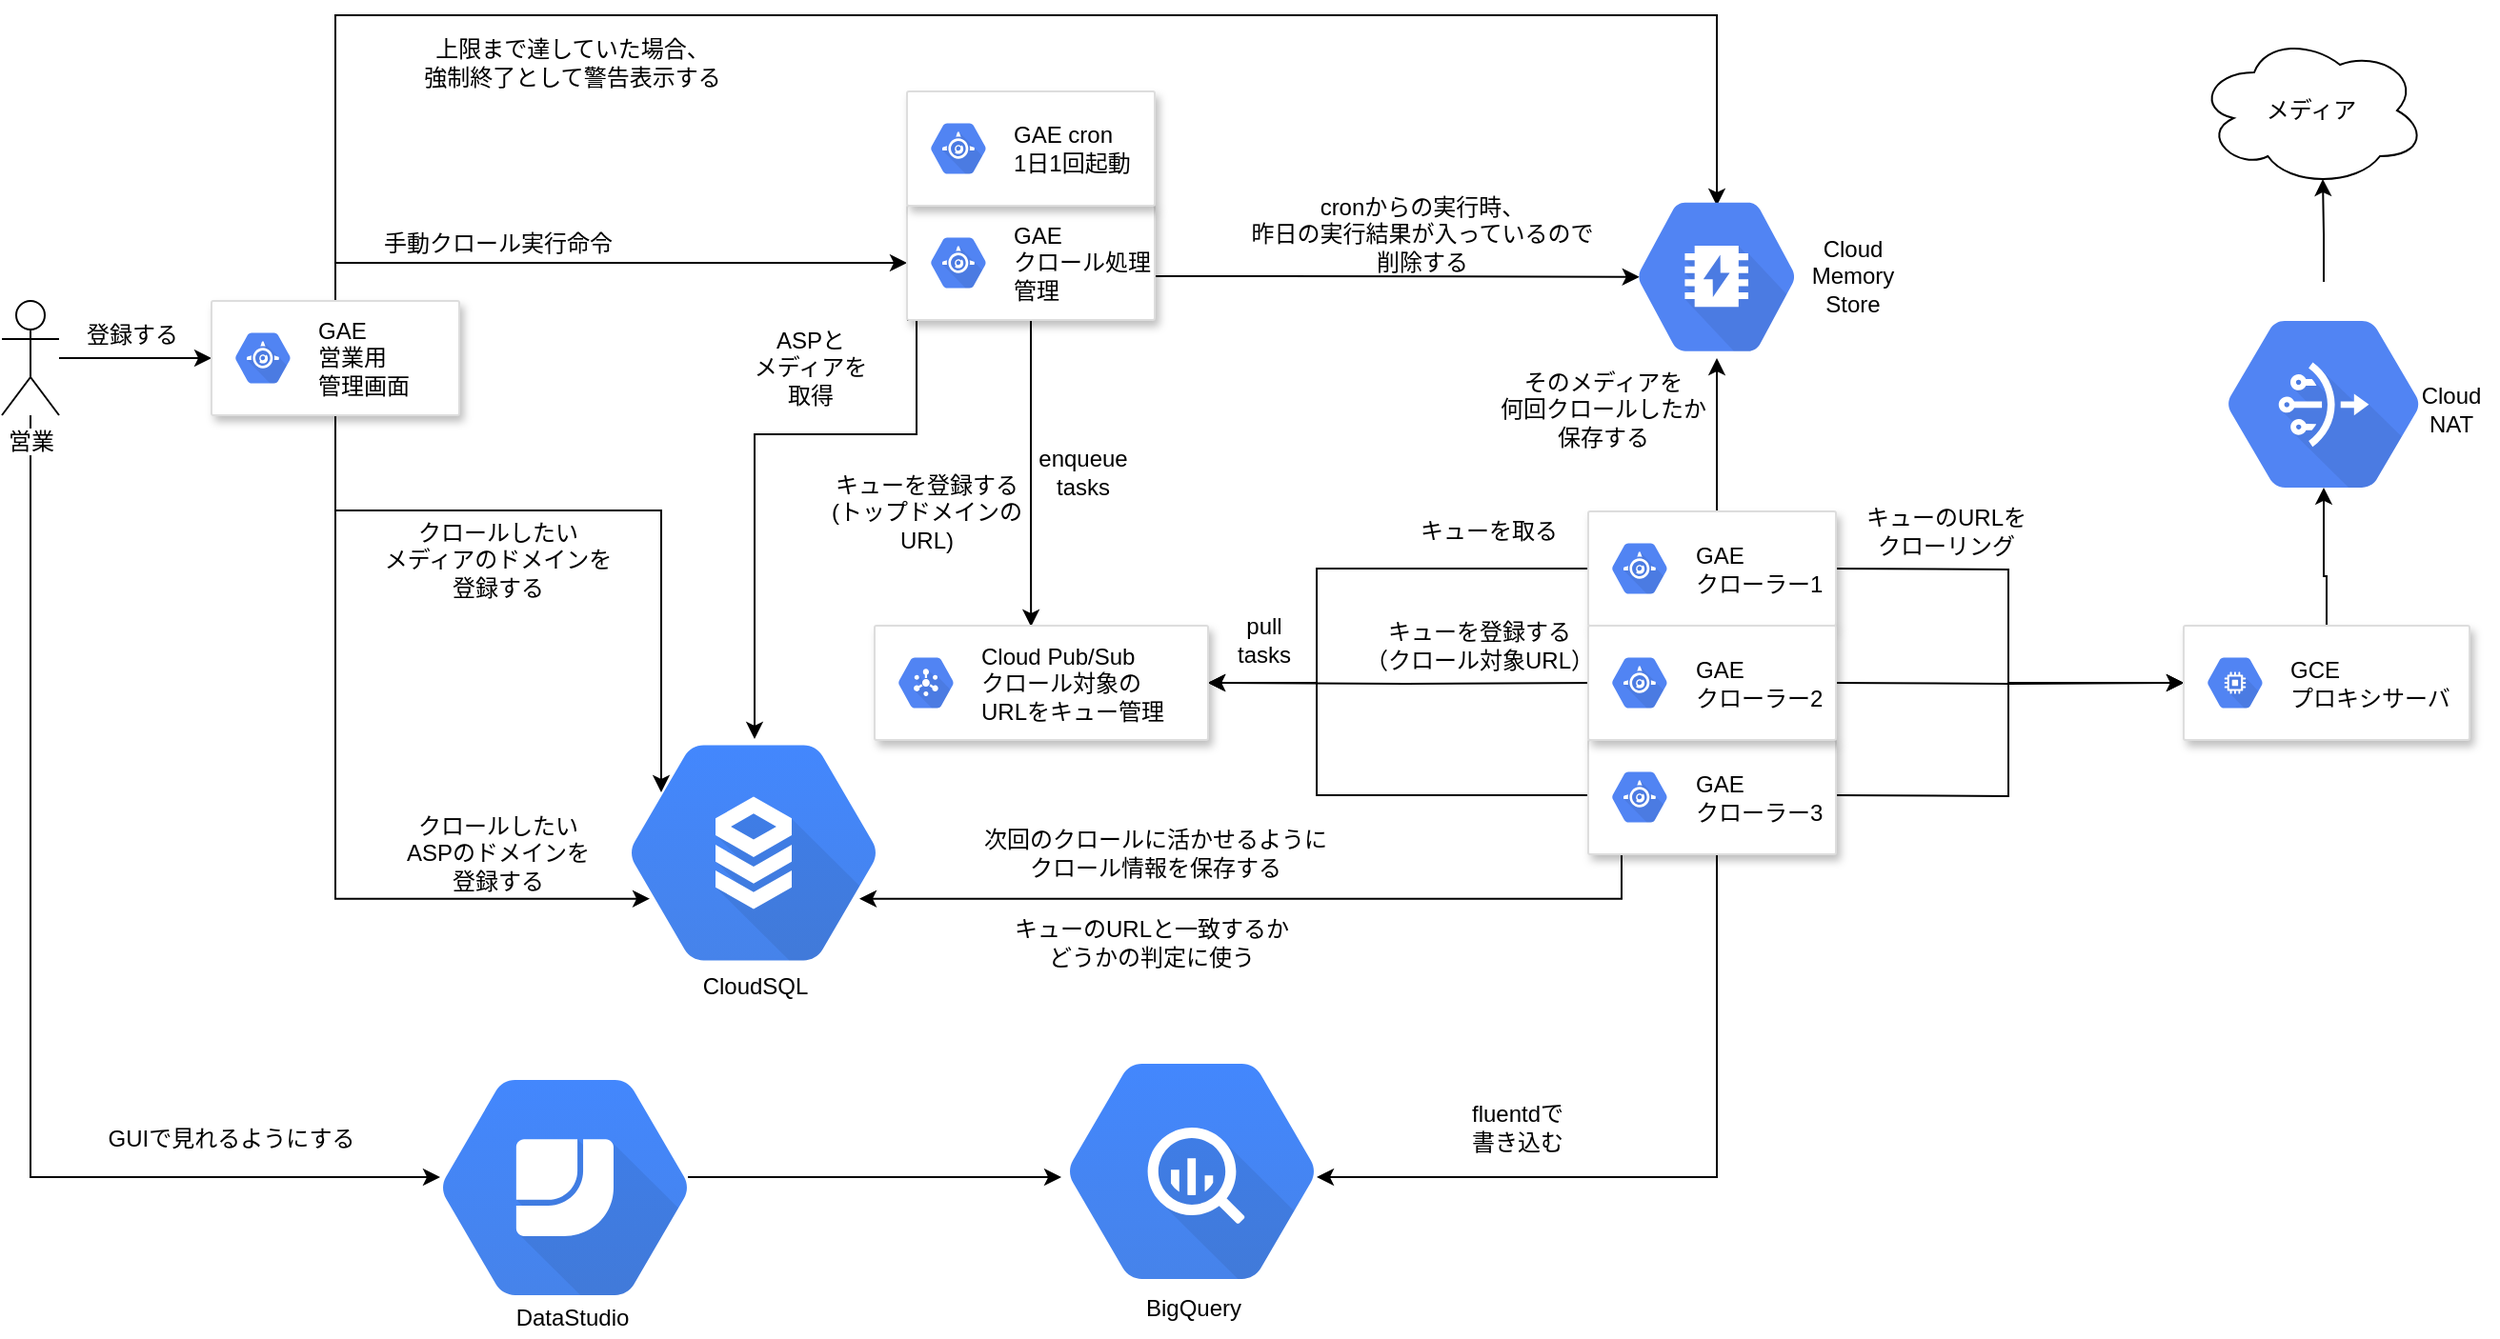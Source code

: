 <mxfile version="12.6.6" type="github">
  <diagram id="E8VWyrnDabmsOFFXzIdR" name="Page-1">
    <mxGraphModel dx="2239" dy="1862" grid="1" gridSize="10" guides="1" tooltips="1" connect="1" arrows="1" fold="1" page="1" pageScale="1" pageWidth="827" pageHeight="1169" math="0" shadow="0">
      <root>
        <mxCell id="0"/>
        <mxCell id="1" parent="0"/>
        <mxCell id="G1gDlCIY-DG2FSS1MBPs-1" style="edgeStyle=orthogonalEdgeStyle;rounded=0;orthogonalLoop=1;jettySize=auto;html=1;entryX=0;entryY=0.7;entryDx=0;entryDy=0;startArrow=none;startFill=0;exitX=0.5;exitY=1;exitDx=0;exitDy=0;" parent="1" source="G1gDlCIY-DG2FSS1MBPs-52" edge="1">
          <mxGeometry relative="1" as="geometry">
            <Array as="points">
              <mxPoint x="115" y="364"/>
            </Array>
            <mxPoint x="160" y="120" as="sourcePoint"/>
            <mxPoint x="280" y="363.85" as="targetPoint"/>
          </mxGeometry>
        </mxCell>
        <mxCell id="G1gDlCIY-DG2FSS1MBPs-3" style="edgeStyle=orthogonalEdgeStyle;rounded=0;orthogonalLoop=1;jettySize=auto;html=1;entryX=0;entryY=0.5;entryDx=0;entryDy=0;startArrow=none;startFill=0;" parent="1" source="G1gDlCIY-DG2FSS1MBPs-4" edge="1">
          <mxGeometry relative="1" as="geometry">
            <Array as="points">
              <mxPoint x="-45" y="510"/>
            </Array>
            <mxPoint x="170" y="510" as="targetPoint"/>
          </mxGeometry>
        </mxCell>
        <mxCell id="G1gDlCIY-DG2FSS1MBPs-77" style="edgeStyle=orthogonalEdgeStyle;rounded=0;orthogonalLoop=1;jettySize=auto;html=1;entryX=0;entryY=0.5;entryDx=0;entryDy=0;" parent="1" source="G1gDlCIY-DG2FSS1MBPs-4" target="G1gDlCIY-DG2FSS1MBPs-52" edge="1">
          <mxGeometry relative="1" as="geometry"/>
        </mxCell>
        <mxCell id="G1gDlCIY-DG2FSS1MBPs-4" value="営業" style="shape=umlActor;verticalLabelPosition=bottom;labelBackgroundColor=#ffffff;verticalAlign=top;html=1;outlineConnect=0;" parent="1" vertex="1">
          <mxGeometry x="-60" y="50" width="30" height="60" as="geometry"/>
        </mxCell>
        <mxCell id="G1gDlCIY-DG2FSS1MBPs-5" style="edgeStyle=orthogonalEdgeStyle;rounded=0;orthogonalLoop=1;jettySize=auto;html=1;entryX=0.469;entryY=0.008;entryDx=0;entryDy=0;entryPerimeter=0;exitX=0.5;exitY=1;exitDx=0;exitDy=0;" parent="1" source="G1gDlCIY-DG2FSS1MBPs-58" target="G1gDlCIY-DG2FSS1MBPs-62" edge="1">
          <mxGeometry relative="1" as="geometry">
            <mxPoint x="480" y="110" as="sourcePoint"/>
            <mxPoint x="480" y="210" as="targetPoint"/>
          </mxGeometry>
        </mxCell>
        <mxCell id="G1gDlCIY-DG2FSS1MBPs-6" style="edgeStyle=orthogonalEdgeStyle;rounded=0;orthogonalLoop=1;jettySize=auto;html=1;startArrow=none;startFill=0;exitX=0;exitY=1;exitDx=0;exitDy=0;" parent="1" source="G1gDlCIY-DG2FSS1MBPs-58" edge="1">
          <mxGeometry relative="1" as="geometry">
            <mxPoint x="420" y="80" as="sourcePoint"/>
            <mxPoint x="335" y="280" as="targetPoint"/>
            <Array as="points">
              <mxPoint x="420" y="60"/>
              <mxPoint x="420" y="120"/>
              <mxPoint x="335" y="120"/>
            </Array>
          </mxGeometry>
        </mxCell>
        <mxCell id="G1gDlCIY-DG2FSS1MBPs-8" value="ASPと&lt;br&gt;メディアを&lt;br&gt;取得" style="text;html=1;align=center;verticalAlign=middle;resizable=0;points=[];autosize=1;" parent="1" vertex="1">
          <mxGeometry x="329" y="60" width="70" height="50" as="geometry"/>
        </mxCell>
        <mxCell id="G1gDlCIY-DG2FSS1MBPs-9" value="メディア" style="ellipse;shape=cloud;whiteSpace=wrap;html=1;" parent="1" vertex="1">
          <mxGeometry x="1092" y="-90" width="120" height="80" as="geometry"/>
        </mxCell>
        <mxCell id="G1gDlCIY-DG2FSS1MBPs-11" style="edgeStyle=orthogonalEdgeStyle;rounded=0;orthogonalLoop=1;jettySize=auto;html=1;entryX=-0.031;entryY=0.527;entryDx=0;entryDy=0;startArrow=none;startFill=0;entryPerimeter=0;exitX=1;exitY=0.451;exitDx=0;exitDy=0;exitPerimeter=0;" parent="1" source="G1gDlCIY-DG2FSS1MBPs-107" target="G1gDlCIY-DG2FSS1MBPs-105" edge="1">
          <mxGeometry relative="1" as="geometry">
            <Array as="points"/>
            <mxPoint x="320" y="510" as="sourcePoint"/>
            <mxPoint x="510" y="510" as="targetPoint"/>
          </mxGeometry>
        </mxCell>
        <mxCell id="G1gDlCIY-DG2FSS1MBPs-13" value="GUIで見れるようにする" style="text;html=1;align=center;verticalAlign=middle;resizable=0;points=[];autosize=1;" parent="1" vertex="1">
          <mxGeometry x="-10" y="480" width="140" height="20" as="geometry"/>
        </mxCell>
        <mxCell id="G1gDlCIY-DG2FSS1MBPs-16" style="edgeStyle=orthogonalEdgeStyle;rounded=0;orthogonalLoop=1;jettySize=auto;html=1;entryX=0;entryY=0.5;entryDx=0;entryDy=0;startArrow=none;startFill=0;" parent="1" target="G1gDlCIY-DG2FSS1MBPs-97" edge="1">
          <mxGeometry relative="1" as="geometry">
            <mxPoint x="900" y="309.5" as="sourcePoint"/>
          </mxGeometry>
        </mxCell>
        <mxCell id="G1gDlCIY-DG2FSS1MBPs-17" style="edgeStyle=orthogonalEdgeStyle;rounded=0;orthogonalLoop=1;jettySize=auto;html=1;startArrow=none;startFill=0;" parent="1" edge="1">
          <mxGeometry relative="1" as="geometry">
            <Array as="points">
              <mxPoint x="840" y="510"/>
            </Array>
            <mxPoint x="840" y="339.5" as="sourcePoint"/>
            <mxPoint x="630" y="510" as="targetPoint"/>
          </mxGeometry>
        </mxCell>
        <mxCell id="G1gDlCIY-DG2FSS1MBPs-20" style="edgeStyle=orthogonalEdgeStyle;rounded=0;orthogonalLoop=1;jettySize=auto;html=1;entryX=1;entryY=0.7;entryDx=0;entryDy=0;startArrow=none;startFill=0;" parent="1" edge="1">
          <mxGeometry relative="1" as="geometry">
            <Array as="points">
              <mxPoint x="790" y="364"/>
            </Array>
            <mxPoint x="790" y="339.5" as="sourcePoint"/>
            <mxPoint x="390" y="363.85" as="targetPoint"/>
          </mxGeometry>
        </mxCell>
        <mxCell id="G1gDlCIY-DG2FSS1MBPs-68" style="edgeStyle=orthogonalEdgeStyle;rounded=0;orthogonalLoop=1;jettySize=auto;html=1;entryX=1;entryY=0.5;entryDx=0;entryDy=0;" parent="1" target="G1gDlCIY-DG2FSS1MBPs-62" edge="1">
          <mxGeometry relative="1" as="geometry">
            <mxPoint x="780" y="309.5" as="sourcePoint"/>
            <Array as="points">
              <mxPoint x="630" y="310"/>
              <mxPoint x="630" y="251"/>
            </Array>
          </mxGeometry>
        </mxCell>
        <mxCell id="G1gDlCIY-DG2FSS1MBPs-26" value="キューを登録する&lt;br&gt;(トップドメインの&lt;br&gt;URL)" style="text;html=1;align=center;verticalAlign=middle;resizable=0;points=[];autosize=1;" parent="1" vertex="1">
          <mxGeometry x="370" y="136" width="110" height="50" as="geometry"/>
        </mxCell>
        <mxCell id="G1gDlCIY-DG2FSS1MBPs-27" style="edgeStyle=orthogonalEdgeStyle;rounded=0;orthogonalLoop=1;jettySize=auto;html=1;entryX=0;entryY=0.5;entryDx=0;entryDy=0;startArrow=none;startFill=0;" parent="1" target="G1gDlCIY-DG2FSS1MBPs-97" edge="1">
          <mxGeometry relative="1" as="geometry">
            <mxPoint x="900" y="190.5" as="sourcePoint"/>
          </mxGeometry>
        </mxCell>
        <mxCell id="G1gDlCIY-DG2FSS1MBPs-67" style="edgeStyle=orthogonalEdgeStyle;rounded=0;orthogonalLoop=1;jettySize=auto;html=1;entryX=1;entryY=0.5;entryDx=0;entryDy=0;" parent="1" target="G1gDlCIY-DG2FSS1MBPs-62" edge="1">
          <mxGeometry relative="1" as="geometry">
            <mxPoint x="780" y="190.5" as="sourcePoint"/>
            <Array as="points">
              <mxPoint x="630" y="191"/>
              <mxPoint x="630" y="251"/>
            </Array>
          </mxGeometry>
        </mxCell>
        <mxCell id="G1gDlCIY-DG2FSS1MBPs-76" style="edgeStyle=orthogonalEdgeStyle;rounded=0;orthogonalLoop=1;jettySize=auto;html=1;" parent="1" edge="1">
          <mxGeometry relative="1" as="geometry">
            <mxPoint x="840" y="160.5" as="sourcePoint"/>
            <mxPoint x="840" y="80" as="targetPoint"/>
          </mxGeometry>
        </mxCell>
        <mxCell id="G1gDlCIY-DG2FSS1MBPs-30" style="edgeStyle=orthogonalEdgeStyle;rounded=0;orthogonalLoop=1;jettySize=auto;html=1;entryX=0;entryY=0.5;entryDx=0;entryDy=0;startArrow=none;startFill=0;" parent="1" target="G1gDlCIY-DG2FSS1MBPs-97" edge="1">
          <mxGeometry relative="1" as="geometry">
            <mxPoint x="900" y="250.5" as="sourcePoint"/>
          </mxGeometry>
        </mxCell>
        <mxCell id="G1gDlCIY-DG2FSS1MBPs-65" style="edgeStyle=orthogonalEdgeStyle;rounded=0;orthogonalLoop=1;jettySize=auto;html=1;entryX=1;entryY=0.5;entryDx=0;entryDy=0;" parent="1" target="G1gDlCIY-DG2FSS1MBPs-62" edge="1">
          <mxGeometry relative="1" as="geometry">
            <mxPoint x="780" y="250.5" as="sourcePoint"/>
          </mxGeometry>
        </mxCell>
        <mxCell id="G1gDlCIY-DG2FSS1MBPs-33" value="キューを取る" style="text;html=1;align=center;verticalAlign=middle;resizable=0;points=[];autosize=1;" parent="1" vertex="1">
          <mxGeometry x="675" y="160.5" width="90" height="20" as="geometry"/>
        </mxCell>
        <mxCell id="G1gDlCIY-DG2FSS1MBPs-34" value="キューを登録する&lt;br&gt;（クロール対象URL）" style="text;html=1;align=center;verticalAlign=middle;resizable=0;points=[];autosize=1;" parent="1" vertex="1">
          <mxGeometry x="645" y="215.5" width="140" height="30" as="geometry"/>
        </mxCell>
        <mxCell id="G1gDlCIY-DG2FSS1MBPs-39" value="そのメディアを&lt;br&gt;何回クロールしたか&lt;br&gt;保存する" style="text;html=1;align=center;verticalAlign=middle;resizable=0;points=[];autosize=1;" parent="1" vertex="1">
          <mxGeometry x="720" y="82" width="120" height="50" as="geometry"/>
        </mxCell>
        <mxCell id="G1gDlCIY-DG2FSS1MBPs-40" value="キューのURLを&lt;br&gt;クローリング" style="text;html=1;align=center;verticalAlign=middle;resizable=0;points=[];autosize=1;" parent="1" vertex="1">
          <mxGeometry x="910" y="155.5" width="100" height="30" as="geometry"/>
        </mxCell>
        <mxCell id="G1gDlCIY-DG2FSS1MBPs-41" value="fluentdで&lt;br&gt;書き込む" style="text;html=1;align=center;verticalAlign=middle;resizable=0;points=[];autosize=1;" parent="1" vertex="1">
          <mxGeometry x="705" y="469" width="60" height="30" as="geometry"/>
        </mxCell>
        <mxCell id="G1gDlCIY-DG2FSS1MBPs-44" value="クロールしたい&lt;br&gt;メディアのドメインを&lt;br&gt;登録する" style="text;html=1;align=center;verticalAlign=middle;resizable=0;points=[];autosize=1;" parent="1" vertex="1">
          <mxGeometry x="135" y="160.5" width="130" height="50" as="geometry"/>
        </mxCell>
        <mxCell id="G1gDlCIY-DG2FSS1MBPs-45" value="クロールしたい&lt;br&gt;ASPのドメインを&lt;br&gt;登録する" style="text;html=1;align=center;verticalAlign=middle;resizable=0;points=[];autosize=1;" parent="1" vertex="1">
          <mxGeometry x="145" y="314.75" width="110" height="50" as="geometry"/>
        </mxCell>
        <mxCell id="G1gDlCIY-DG2FSS1MBPs-47" value="登録する" style="text;html=1;align=center;verticalAlign=middle;resizable=0;points=[];autosize=1;" parent="1" vertex="1">
          <mxGeometry x="-22" y="58" width="60" height="20" as="geometry"/>
        </mxCell>
        <mxCell id="G1gDlCIY-DG2FSS1MBPs-48" value="次回のクロールに活かせるように&lt;br&gt;クロール情報を保存する" style="text;html=1;align=center;verticalAlign=middle;resizable=0;points=[];autosize=1;" parent="1" vertex="1">
          <mxGeometry x="450" y="324.75" width="190" height="30" as="geometry"/>
        </mxCell>
        <mxCell id="G1gDlCIY-DG2FSS1MBPs-69" style="edgeStyle=orthogonalEdgeStyle;rounded=0;orthogonalLoop=1;jettySize=auto;html=1;entryX=0;entryY=0.5;entryDx=0;entryDy=0;" parent="1" source="G1gDlCIY-DG2FSS1MBPs-52" target="G1gDlCIY-DG2FSS1MBPs-58" edge="1">
          <mxGeometry relative="1" as="geometry">
            <Array as="points">
              <mxPoint x="115" y="30"/>
            </Array>
          </mxGeometry>
        </mxCell>
        <mxCell id="G1gDlCIY-DG2FSS1MBPs-78" style="edgeStyle=orthogonalEdgeStyle;rounded=0;orthogonalLoop=1;jettySize=auto;html=1;entryX=0.124;entryY=0.219;entryDx=0;entryDy=0;entryPerimeter=0;" parent="1" source="G1gDlCIY-DG2FSS1MBPs-52" target="G1gDlCIY-DG2FSS1MBPs-54" edge="1">
          <mxGeometry relative="1" as="geometry">
            <Array as="points">
              <mxPoint x="115" y="160"/>
              <mxPoint x="286" y="160"/>
            </Array>
          </mxGeometry>
        </mxCell>
        <mxCell id="G1gDlCIY-DG2FSS1MBPs-81" style="edgeStyle=orthogonalEdgeStyle;rounded=0;orthogonalLoop=1;jettySize=auto;html=1;entryX=0.5;entryY=0;entryDx=0;entryDy=0;" parent="1" source="G1gDlCIY-DG2FSS1MBPs-52" edge="1">
          <mxGeometry relative="1" as="geometry">
            <mxPoint x="840" as="targetPoint"/>
            <Array as="points">
              <mxPoint x="115" y="-100"/>
              <mxPoint x="840" y="-100"/>
            </Array>
          </mxGeometry>
        </mxCell>
        <mxCell id="G1gDlCIY-DG2FSS1MBPs-52" value="" style="strokeColor=#dddddd;shadow=1;strokeWidth=1;rounded=1;absoluteArcSize=1;arcSize=2;" parent="1" vertex="1">
          <mxGeometry x="50" y="50" width="130" height="60" as="geometry"/>
        </mxCell>
        <mxCell id="G1gDlCIY-DG2FSS1MBPs-53" value="&lt;font color=&quot;#000000&quot;&gt;GAE&lt;br&gt;営業用&lt;br&gt;管理画面&lt;br&gt;&lt;/font&gt;" style="dashed=0;connectable=0;html=1;fillColor=#5184F3;strokeColor=none;shape=mxgraph.gcp2.hexIcon;prIcon=app_engine;part=1;labelPosition=right;verticalLabelPosition=middle;align=left;verticalAlign=middle;spacingLeft=5;fontColor=#999999;fontSize=12;" parent="G1gDlCIY-DG2FSS1MBPs-52" vertex="1">
          <mxGeometry y="0.5" width="44" height="39" relative="1" as="geometry">
            <mxPoint x="5" y="-19.5" as="offset"/>
          </mxGeometry>
        </mxCell>
        <mxCell id="G1gDlCIY-DG2FSS1MBPs-54" value="" style="shape=mxgraph.gcp.storage_databases.cloud_sql;html=1;fillColor=#4387FD;gradientColor=#4683EA;strokeColor=none;verticalLabelPosition=bottom;verticalAlign=top;align=center;" parent="1" vertex="1">
          <mxGeometry x="270" y="283.25" width="129" height="113" as="geometry"/>
        </mxCell>
        <mxCell id="G1gDlCIY-DG2FSS1MBPs-55" value="CloudSQL" style="text;html=1;align=center;verticalAlign=middle;resizable=0;points=[];autosize=1;" parent="1" vertex="1">
          <mxGeometry x="300" y="400" width="70" height="20" as="geometry"/>
        </mxCell>
        <mxCell id="G1gDlCIY-DG2FSS1MBPs-89" style="edgeStyle=orthogonalEdgeStyle;rounded=0;orthogonalLoop=1;jettySize=auto;html=1;entryX=0.175;entryY=0.5;entryDx=0;entryDy=0;entryPerimeter=0;" parent="1" source="G1gDlCIY-DG2FSS1MBPs-58" target="G1gDlCIY-DG2FSS1MBPs-87" edge="1">
          <mxGeometry relative="1" as="geometry">
            <Array as="points">
              <mxPoint x="610" y="37"/>
              <mxPoint x="610" y="37"/>
            </Array>
          </mxGeometry>
        </mxCell>
        <mxCell id="G1gDlCIY-DG2FSS1MBPs-58" value="" style="strokeColor=#dddddd;shadow=1;strokeWidth=1;rounded=1;absoluteArcSize=1;arcSize=2;" parent="1" vertex="1">
          <mxGeometry x="415" width="130" height="60" as="geometry"/>
        </mxCell>
        <mxCell id="G1gDlCIY-DG2FSS1MBPs-59" value="&lt;font color=&quot;#000000&quot;&gt;GAE&lt;br&gt;クロール処理&lt;br&gt;管理&lt;br&gt;&lt;/font&gt;" style="dashed=0;connectable=0;html=1;fillColor=#5184F3;strokeColor=none;shape=mxgraph.gcp2.hexIcon;prIcon=app_engine;part=1;labelPosition=right;verticalLabelPosition=middle;align=left;verticalAlign=middle;spacingLeft=5;fontColor=#999999;fontSize=12;" parent="G1gDlCIY-DG2FSS1MBPs-58" vertex="1">
          <mxGeometry y="0.5" width="44" height="39" relative="1" as="geometry">
            <mxPoint x="5" y="-19.5" as="offset"/>
          </mxGeometry>
        </mxCell>
        <mxCell id="G1gDlCIY-DG2FSS1MBPs-60" value="" style="strokeColor=#dddddd;shadow=1;strokeWidth=1;rounded=1;absoluteArcSize=1;arcSize=2;" parent="1" vertex="1">
          <mxGeometry x="415" y="-60" width="130" height="60" as="geometry"/>
        </mxCell>
        <mxCell id="G1gDlCIY-DG2FSS1MBPs-61" value="&lt;font color=&quot;#000000&quot;&gt;GAE cron&lt;br&gt;1日1回起動&lt;br&gt;&lt;/font&gt;" style="dashed=0;connectable=0;html=1;fillColor=#5184F3;strokeColor=none;shape=mxgraph.gcp2.hexIcon;prIcon=app_engine;part=1;labelPosition=right;verticalLabelPosition=middle;align=left;verticalAlign=middle;spacingLeft=5;fontColor=#999999;fontSize=12;" parent="G1gDlCIY-DG2FSS1MBPs-60" vertex="1">
          <mxGeometry y="0.5" width="44" height="39" relative="1" as="geometry">
            <mxPoint x="5" y="-19.5" as="offset"/>
          </mxGeometry>
        </mxCell>
        <mxCell id="G1gDlCIY-DG2FSS1MBPs-62" value="" style="strokeColor=#dddddd;shadow=1;strokeWidth=1;rounded=1;absoluteArcSize=1;arcSize=2;" parent="1" vertex="1">
          <mxGeometry x="398" y="220.5" width="175" height="60" as="geometry"/>
        </mxCell>
        <mxCell id="G1gDlCIY-DG2FSS1MBPs-63" value="&lt;font color=&quot;#000000&quot;&gt;Cloud Pub/Sub&lt;br&gt;クロール対象の&lt;br&gt;URLをキュー管理&lt;br&gt;&lt;/font&gt;" style="dashed=0;connectable=0;html=1;fillColor=#5184F3;strokeColor=none;shape=mxgraph.gcp2.hexIcon;prIcon=cloud_pubsub;part=1;labelPosition=right;verticalLabelPosition=middle;align=left;verticalAlign=middle;spacingLeft=5;fontColor=#999999;fontSize=12;" parent="G1gDlCIY-DG2FSS1MBPs-62" vertex="1">
          <mxGeometry y="0.5" width="44" height="39" relative="1" as="geometry">
            <mxPoint x="5" y="-19.5" as="offset"/>
          </mxGeometry>
        </mxCell>
        <mxCell id="G1gDlCIY-DG2FSS1MBPs-70" value="手動クロール実行命令" style="text;html=1;align=center;verticalAlign=middle;resizable=0;points=[];autosize=1;" parent="1" vertex="1">
          <mxGeometry x="130" y="10" width="140" height="20" as="geometry"/>
        </mxCell>
        <mxCell id="G1gDlCIY-DG2FSS1MBPs-71" value="キューのURLと一致するか&lt;br&gt;どうかの判定に使う" style="text;html=1;align=center;verticalAlign=middle;resizable=0;points=[];autosize=1;" parent="1" vertex="1">
          <mxGeometry x="463" y="372" width="160" height="30" as="geometry"/>
        </mxCell>
        <mxCell id="G1gDlCIY-DG2FSS1MBPs-73" value="cronからの実行時、&lt;br&gt;昨日の実行結果が入っているので&lt;br&gt;削除する" style="text;html=1;align=center;verticalAlign=middle;resizable=0;points=[];autosize=1;" parent="1" vertex="1">
          <mxGeometry x="585" y="-10" width="200" height="50" as="geometry"/>
        </mxCell>
        <mxCell id="G1gDlCIY-DG2FSS1MBPs-82" value="上限まで達していた場合、&lt;br&gt;強制終了として警告表示する" style="text;html=1;align=center;verticalAlign=middle;resizable=0;points=[];autosize=1;" parent="1" vertex="1">
          <mxGeometry x="154" y="-90" width="170" height="30" as="geometry"/>
        </mxCell>
        <mxCell id="G1gDlCIY-DG2FSS1MBPs-83" value="enqueue&lt;br&gt;tasks" style="text;html=1;align=center;verticalAlign=middle;resizable=0;points=[];autosize=1;" parent="1" vertex="1">
          <mxGeometry x="477" y="125" width="60" height="30" as="geometry"/>
        </mxCell>
        <mxCell id="G1gDlCIY-DG2FSS1MBPs-84" value="pull&lt;br&gt;tasks" style="text;html=1;align=center;verticalAlign=middle;resizable=0;points=[];autosize=1;" parent="1" vertex="1">
          <mxGeometry x="582" y="213" width="40" height="30" as="geometry"/>
        </mxCell>
        <mxCell id="G1gDlCIY-DG2FSS1MBPs-87" value="" style="html=1;fillColor=#5184F3;strokeColor=none;verticalAlign=top;labelPosition=center;verticalLabelPosition=bottom;align=center;spacingTop=-6;fontSize=11;fontStyle=1;fontColor=#999999;shape=mxgraph.gcp2.hexIcon;prIcon=cloud_memorystore" parent="1" vertex="1">
          <mxGeometry x="777.5" y="-20" width="125" height="114.75" as="geometry"/>
        </mxCell>
        <mxCell id="G1gDlCIY-DG2FSS1MBPs-90" value="Cloud&lt;br&gt;Memory&lt;br&gt;Store" style="text;html=1;align=center;verticalAlign=middle;resizable=0;points=[];autosize=1;" parent="1" vertex="1">
          <mxGeometry x="881" y="12.38" width="60" height="50" as="geometry"/>
        </mxCell>
        <mxCell id="G1gDlCIY-DG2FSS1MBPs-91" value="" style="strokeColor=#dddddd;shadow=1;strokeWidth=1;rounded=1;absoluteArcSize=1;arcSize=2;" parent="1" vertex="1">
          <mxGeometry x="772.5" y="160.5" width="130" height="60" as="geometry"/>
        </mxCell>
        <mxCell id="G1gDlCIY-DG2FSS1MBPs-92" value="&lt;font color=&quot;#000000&quot;&gt;GAE&lt;br&gt;クローラー1&lt;br&gt;&lt;/font&gt;" style="dashed=0;connectable=0;html=1;fillColor=#5184F3;strokeColor=none;shape=mxgraph.gcp2.hexIcon;prIcon=app_engine;part=1;labelPosition=right;verticalLabelPosition=middle;align=left;verticalAlign=middle;spacingLeft=5;fontColor=#999999;fontSize=12;" parent="G1gDlCIY-DG2FSS1MBPs-91" vertex="1">
          <mxGeometry y="0.5" width="44" height="39" relative="1" as="geometry">
            <mxPoint x="5" y="-19.5" as="offset"/>
          </mxGeometry>
        </mxCell>
        <mxCell id="G1gDlCIY-DG2FSS1MBPs-93" value="" style="strokeColor=#dddddd;shadow=1;strokeWidth=1;rounded=1;absoluteArcSize=1;arcSize=2;" parent="1" vertex="1">
          <mxGeometry x="772.5" y="280.5" width="130" height="60" as="geometry"/>
        </mxCell>
        <mxCell id="G1gDlCIY-DG2FSS1MBPs-94" value="&lt;span style=&quot;color: rgb(0 , 0 , 0)&quot;&gt;GAE&lt;/span&gt;&lt;br style=&quot;color: rgb(0 , 0 , 0)&quot;&gt;&lt;span style=&quot;color: rgb(0 , 0 , 0)&quot;&gt;クローラー3&lt;/span&gt;&lt;font color=&quot;#000000&quot;&gt;&lt;br&gt;&lt;/font&gt;" style="dashed=0;connectable=0;html=1;fillColor=#5184F3;strokeColor=none;shape=mxgraph.gcp2.hexIcon;prIcon=app_engine;part=1;labelPosition=right;verticalLabelPosition=middle;align=left;verticalAlign=middle;spacingLeft=5;fontColor=#999999;fontSize=12;" parent="G1gDlCIY-DG2FSS1MBPs-93" vertex="1">
          <mxGeometry y="0.5" width="44" height="39" relative="1" as="geometry">
            <mxPoint x="5" y="-19.5" as="offset"/>
          </mxGeometry>
        </mxCell>
        <mxCell id="G1gDlCIY-DG2FSS1MBPs-95" value="" style="strokeColor=#dddddd;shadow=1;strokeWidth=1;rounded=1;absoluteArcSize=1;arcSize=2;" parent="1" vertex="1">
          <mxGeometry x="772.5" y="220.5" width="130" height="60" as="geometry"/>
        </mxCell>
        <mxCell id="G1gDlCIY-DG2FSS1MBPs-96" value="&lt;span style=&quot;color: rgb(0 , 0 , 0)&quot;&gt;GAE&lt;/span&gt;&lt;br style=&quot;color: rgb(0 , 0 , 0)&quot;&gt;&lt;span style=&quot;color: rgb(0 , 0 , 0)&quot;&gt;クローラー2&lt;/span&gt;&lt;font color=&quot;#000000&quot;&gt;&lt;br&gt;&lt;/font&gt;" style="dashed=0;connectable=0;html=1;fillColor=#5184F3;strokeColor=none;shape=mxgraph.gcp2.hexIcon;prIcon=app_engine;part=1;labelPosition=right;verticalLabelPosition=middle;align=left;verticalAlign=middle;spacingLeft=5;fontColor=#999999;fontSize=12;" parent="G1gDlCIY-DG2FSS1MBPs-95" vertex="1">
          <mxGeometry y="0.5" width="44" height="39" relative="1" as="geometry">
            <mxPoint x="5" y="-19.5" as="offset"/>
          </mxGeometry>
        </mxCell>
        <mxCell id="G1gDlCIY-DG2FSS1MBPs-101" style="edgeStyle=orthogonalEdgeStyle;rounded=0;orthogonalLoop=1;jettySize=auto;html=1;entryX=0.5;entryY=0.84;entryDx=0;entryDy=0;entryPerimeter=0;" parent="1" source="G1gDlCIY-DG2FSS1MBPs-97" target="G1gDlCIY-DG2FSS1MBPs-99" edge="1">
          <mxGeometry relative="1" as="geometry"/>
        </mxCell>
        <mxCell id="G1gDlCIY-DG2FSS1MBPs-97" value="" style="strokeColor=#dddddd;shadow=1;strokeWidth=1;rounded=1;absoluteArcSize=1;arcSize=2;" parent="1" vertex="1">
          <mxGeometry x="1085" y="220.5" width="150" height="60" as="geometry"/>
        </mxCell>
        <mxCell id="G1gDlCIY-DG2FSS1MBPs-98" value="&lt;font color=&quot;#000000&quot;&gt;GCE&lt;br&gt;プロキシサーバ&lt;br&gt;&lt;/font&gt;" style="dashed=0;connectable=0;html=1;fillColor=#5184F3;strokeColor=none;shape=mxgraph.gcp2.hexIcon;prIcon=compute_engine;part=1;labelPosition=right;verticalLabelPosition=middle;align=left;verticalAlign=middle;spacingLeft=5;fontColor=#999999;fontSize=12;" parent="G1gDlCIY-DG2FSS1MBPs-97" vertex="1">
          <mxGeometry y="0.5" width="44" height="39" relative="1" as="geometry">
            <mxPoint x="5" y="-19.5" as="offset"/>
          </mxGeometry>
        </mxCell>
        <mxCell id="G1gDlCIY-DG2FSS1MBPs-102" style="edgeStyle=orthogonalEdgeStyle;rounded=0;orthogonalLoop=1;jettySize=auto;html=1;entryX=0.55;entryY=0.95;entryDx=0;entryDy=0;entryPerimeter=0;" parent="1" source="G1gDlCIY-DG2FSS1MBPs-99" target="G1gDlCIY-DG2FSS1MBPs-9" edge="1">
          <mxGeometry relative="1" as="geometry"/>
        </mxCell>
        <mxCell id="G1gDlCIY-DG2FSS1MBPs-99" value="" style="html=1;fillColor=#5184F3;strokeColor=none;verticalAlign=top;labelPosition=center;verticalLabelPosition=bottom;align=center;spacingTop=-6;fontSize=11;fontStyle=1;fontColor=#999999;shape=mxgraph.gcp2.hexIcon;prIcon=cloud_nat" parent="1" vertex="1">
          <mxGeometry x="1082" y="40" width="153" height="128.5" as="geometry"/>
        </mxCell>
        <mxCell id="G1gDlCIY-DG2FSS1MBPs-100" value="Cloud&lt;br&gt;NAT" style="text;html=1;align=center;verticalAlign=middle;resizable=0;points=[];autosize=1;" parent="1" vertex="1">
          <mxGeometry x="1200" y="92" width="50" height="30" as="geometry"/>
        </mxCell>
        <mxCell id="G1gDlCIY-DG2FSS1MBPs-105" value="" style="shape=mxgraph.gcp.big_data.bigquery;html=1;fillColor=#4387FD;gradientColor=#4683EA;strokeColor=none;verticalLabelPosition=bottom;verticalAlign=top;align=center;" parent="1" vertex="1">
          <mxGeometry x="500" y="450.5" width="129" height="113" as="geometry"/>
        </mxCell>
        <mxCell id="G1gDlCIY-DG2FSS1MBPs-106" value="BigQuery" style="text;html=1;align=center;verticalAlign=middle;resizable=0;points=[];autosize=1;" parent="1" vertex="1">
          <mxGeometry x="529.5" y="569" width="70" height="20" as="geometry"/>
        </mxCell>
        <mxCell id="G1gDlCIY-DG2FSS1MBPs-107" value="" style="shape=mxgraph.gcp.big_data.data_studio;html=1;fillColor=#4387FD;gradientColor=#4683EA;strokeColor=none;verticalLabelPosition=bottom;verticalAlign=top;align=center;" parent="1" vertex="1">
          <mxGeometry x="171" y="459" width="129" height="113" as="geometry"/>
        </mxCell>
        <mxCell id="G1gDlCIY-DG2FSS1MBPs-108" value="DataStudio" style="text;html=1;align=center;verticalAlign=middle;resizable=0;points=[];autosize=1;" parent="1" vertex="1">
          <mxGeometry x="204" y="574" width="70" height="20" as="geometry"/>
        </mxCell>
        <mxCell id="5l9rVbOh739QggWtO0Mg-1" value="" style="shape=image;html=1;verticalAlign=top;verticalLabelPosition=bottom;labelBackgroundColor=#ffffff;imageAspect=0;aspect=fixed;image=https://cdn4.iconfinder.com/data/icons/jolly-icons-social-media-and-communication/120/2007-social-twitter-tweet-bird-128.png" vertex="1" parent="1">
          <mxGeometry x="660" y="459" width="50" height="50" as="geometry"/>
        </mxCell>
      </root>
    </mxGraphModel>
  </diagram>
</mxfile>
